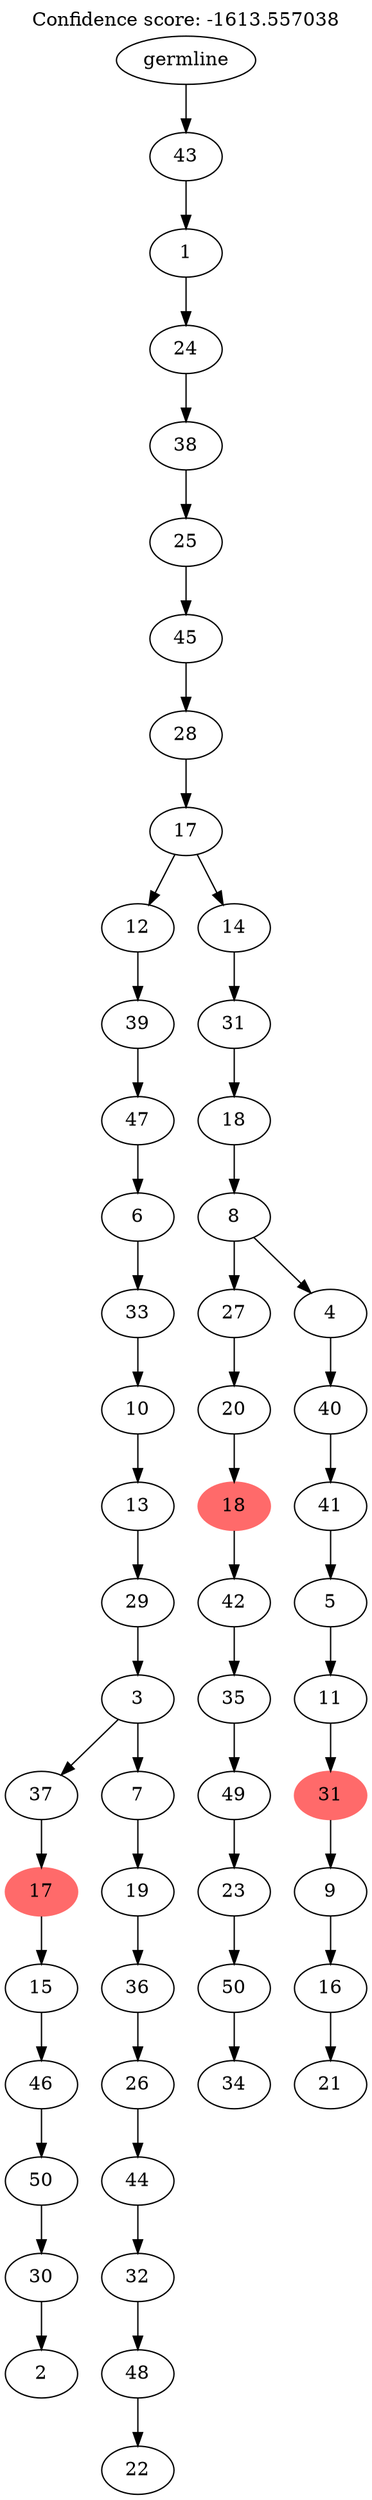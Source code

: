 digraph g {
	"53" -> "54";
	"54" [label="2"];
	"52" -> "53";
	"53" [label="30"];
	"51" -> "52";
	"52" [label="50"];
	"50" -> "51";
	"51" [label="46"];
	"49" -> "50";
	"50" [label="15"];
	"48" -> "49";
	"49" [color=indianred1, style=filled, label="17"];
	"46" -> "47";
	"47" [label="22"];
	"45" -> "46";
	"46" [label="48"];
	"44" -> "45";
	"45" [label="32"];
	"43" -> "44";
	"44" [label="44"];
	"42" -> "43";
	"43" [label="26"];
	"41" -> "42";
	"42" [label="36"];
	"40" -> "41";
	"41" [label="19"];
	"39" -> "40";
	"40" [label="7"];
	"39" -> "48";
	"48" [label="37"];
	"38" -> "39";
	"39" [label="3"];
	"37" -> "38";
	"38" [label="29"];
	"36" -> "37";
	"37" [label="13"];
	"35" -> "36";
	"36" [label="10"];
	"34" -> "35";
	"35" [label="33"];
	"33" -> "34";
	"34" [label="6"];
	"32" -> "33";
	"33" [label="47"];
	"31" -> "32";
	"32" [label="39"];
	"29" -> "30";
	"30" [label="34"];
	"28" -> "29";
	"29" [label="50"];
	"27" -> "28";
	"28" [label="23"];
	"26" -> "27";
	"27" [label="49"];
	"25" -> "26";
	"26" [label="35"];
	"24" -> "25";
	"25" [label="42"];
	"23" -> "24";
	"24" [color=indianred1, style=filled, label="18"];
	"22" -> "23";
	"23" [label="20"];
	"20" -> "21";
	"21" [label="21"];
	"19" -> "20";
	"20" [label="16"];
	"18" -> "19";
	"19" [label="9"];
	"17" -> "18";
	"18" [color=indianred1, style=filled, label="31"];
	"16" -> "17";
	"17" [label="11"];
	"15" -> "16";
	"16" [label="5"];
	"14" -> "15";
	"15" [label="41"];
	"13" -> "14";
	"14" [label="40"];
	"12" -> "13";
	"13" [label="4"];
	"12" -> "22";
	"22" [label="27"];
	"11" -> "12";
	"12" [label="8"];
	"10" -> "11";
	"11" [label="18"];
	"9" -> "10";
	"10" [label="31"];
	"8" -> "9";
	"9" [label="14"];
	"8" -> "31";
	"31" [label="12"];
	"7" -> "8";
	"8" [label="17"];
	"6" -> "7";
	"7" [label="28"];
	"5" -> "6";
	"6" [label="45"];
	"4" -> "5";
	"5" [label="25"];
	"3" -> "4";
	"4" [label="38"];
	"2" -> "3";
	"3" [label="24"];
	"1" -> "2";
	"2" [label="1"];
	"0" -> "1";
	"1" [label="43"];
	"0" [label="germline"];
	labelloc="t";
	label="Confidence score: -1613.557038";
}
